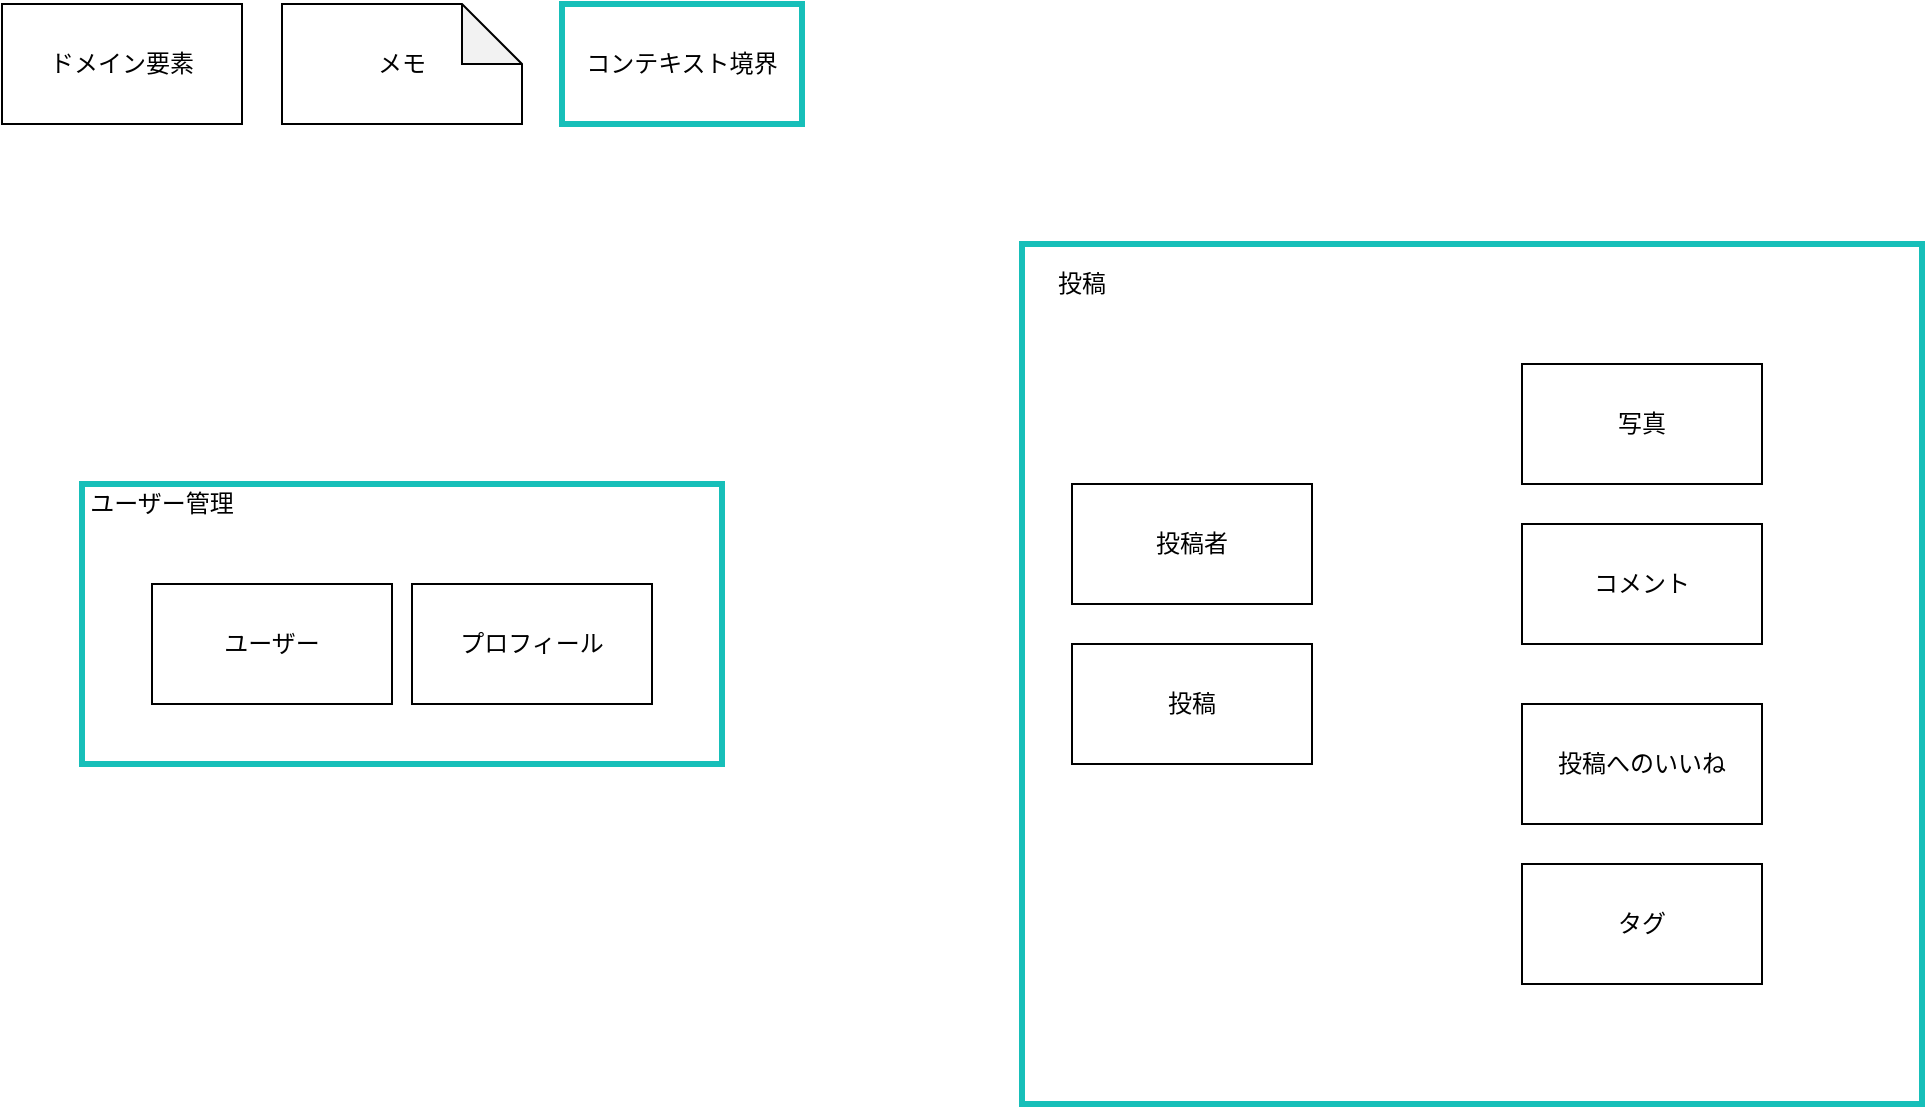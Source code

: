 <mxfile version="14.7.0" type="device"><diagram id="h5n0lB5aiZXmmBZo5b6l" name="Page-1"><mxGraphModel dx="1422" dy="762" grid="1" gridSize="10" guides="1" tooltips="1" connect="1" arrows="1" fold="1" page="1" pageScale="1" pageWidth="1169" pageHeight="1654" math="0" shadow="0"><root><mxCell id="0"/><mxCell id="1" parent="0"/><mxCell id="QHoNAO2y0YPIIdL5oNjs-15" value="&lt;div&gt;&lt;br&gt;&lt;/div&gt;" style="rounded=0;whiteSpace=wrap;html=1;strokeWidth=3;strokeColor=#17BFB9;align=left;" vertex="1" parent="1"><mxGeometry x="520" y="130" width="450" height="430" as="geometry"/></mxCell><mxCell id="QHoNAO2y0YPIIdL5oNjs-13" value="&lt;div&gt;&lt;br&gt;&lt;/div&gt;" style="rounded=0;whiteSpace=wrap;html=1;strokeWidth=3;strokeColor=#17BFB9;align=left;" vertex="1" parent="1"><mxGeometry x="50" y="250" width="320" height="140" as="geometry"/></mxCell><mxCell id="QHoNAO2y0YPIIdL5oNjs-1" value="ドメイン要素" style="rounded=0;whiteSpace=wrap;html=1;" vertex="1" parent="1"><mxGeometry x="10" y="10" width="120" height="60" as="geometry"/></mxCell><mxCell id="QHoNAO2y0YPIIdL5oNjs-2" value="メモ" style="shape=note;whiteSpace=wrap;html=1;backgroundOutline=1;darkOpacity=0.05;" vertex="1" parent="1"><mxGeometry x="150" y="10" width="120" height="60" as="geometry"/></mxCell><mxCell id="QHoNAO2y0YPIIdL5oNjs-4" value="コンテキスト境界" style="rounded=0;whiteSpace=wrap;html=1;strokeWidth=3;strokeColor=#17BFB9;" vertex="1" parent="1"><mxGeometry x="290" y="10" width="120" height="60" as="geometry"/></mxCell><mxCell id="QHoNAO2y0YPIIdL5oNjs-5" value="プロフィール" style="rounded=0;whiteSpace=wrap;html=1;" vertex="1" parent="1"><mxGeometry x="215" y="300" width="120" height="60" as="geometry"/></mxCell><mxCell id="QHoNAO2y0YPIIdL5oNjs-6" value="ユーザー" style="rounded=0;whiteSpace=wrap;html=1;" vertex="1" parent="1"><mxGeometry x="85" y="300" width="120" height="60" as="geometry"/></mxCell><mxCell id="QHoNAO2y0YPIIdL5oNjs-7" value="投稿" style="rounded=0;whiteSpace=wrap;html=1;" vertex="1" parent="1"><mxGeometry x="545" y="330" width="120" height="60" as="geometry"/></mxCell><mxCell id="QHoNAO2y0YPIIdL5oNjs-8" value="投稿者" style="rounded=0;whiteSpace=wrap;html=1;" vertex="1" parent="1"><mxGeometry x="545" y="250" width="120" height="60" as="geometry"/></mxCell><mxCell id="QHoNAO2y0YPIIdL5oNjs-9" value="写真" style="rounded=0;whiteSpace=wrap;html=1;" vertex="1" parent="1"><mxGeometry x="770" y="190" width="120" height="60" as="geometry"/></mxCell><mxCell id="QHoNAO2y0YPIIdL5oNjs-10" value="コメント" style="rounded=0;whiteSpace=wrap;html=1;" vertex="1" parent="1"><mxGeometry x="770" y="270" width="120" height="60" as="geometry"/></mxCell><mxCell id="QHoNAO2y0YPIIdL5oNjs-11" value="投稿へのいいね" style="rounded=0;whiteSpace=wrap;html=1;" vertex="1" parent="1"><mxGeometry x="770" y="360" width="120" height="60" as="geometry"/></mxCell><mxCell id="QHoNAO2y0YPIIdL5oNjs-12" value="タグ" style="rounded=0;whiteSpace=wrap;html=1;" vertex="1" parent="1"><mxGeometry x="770" y="440" width="120" height="60" as="geometry"/></mxCell><mxCell id="QHoNAO2y0YPIIdL5oNjs-14" value="ユーザー管理" style="rounded=0;whiteSpace=wrap;html=1;strokeWidth=3;strokeColor=none;fillColor=none;" vertex="1" parent="1"><mxGeometry x="30" y="230" width="120" height="60" as="geometry"/></mxCell><mxCell id="QHoNAO2y0YPIIdL5oNjs-16" value="投稿" style="rounded=0;whiteSpace=wrap;html=1;strokeWidth=3;strokeColor=none;fillColor=none;" vertex="1" parent="1"><mxGeometry x="490" y="120" width="120" height="60" as="geometry"/></mxCell></root></mxGraphModel></diagram></mxfile>
